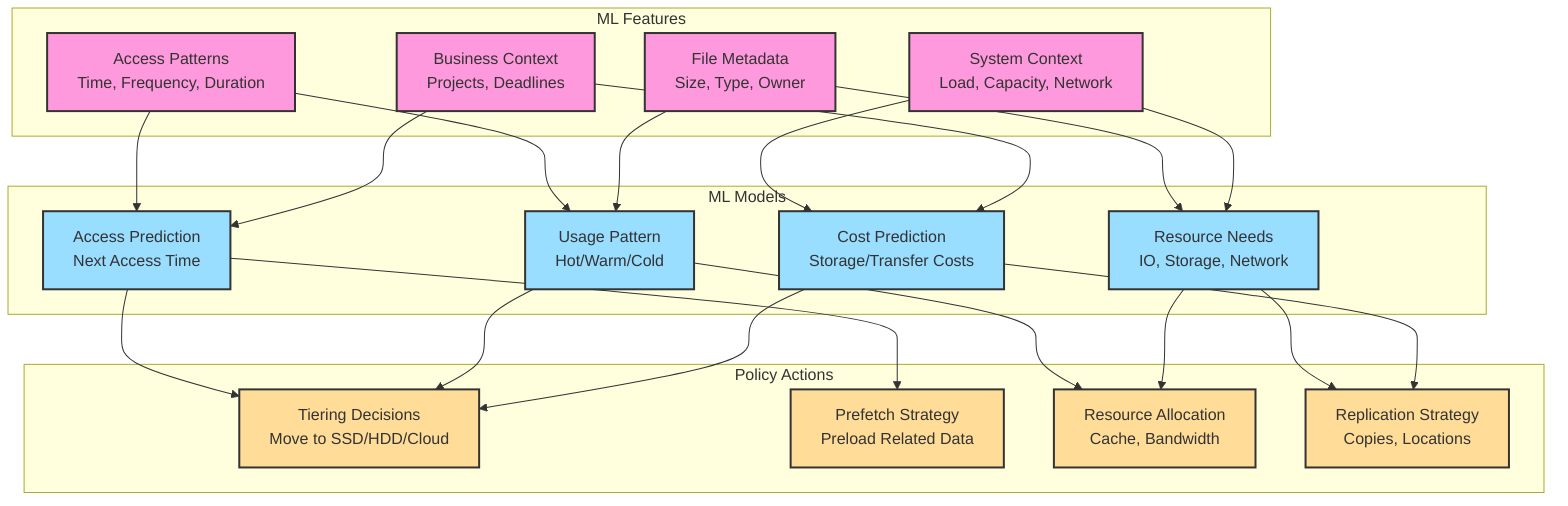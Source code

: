 graph TB
    subgraph "ML Features"
        F1[Access Patterns<br/>Time, Frequency, Duration]
        F2[File Metadata<br/>Size, Type, Owner]
        F3[System Context<br/>Load, Capacity, Network]
        F4[Business Context<br/>Projects, Deadlines]
    end

    subgraph "ML Models"
        M1[Access Prediction<br/>Next Access Time]
        M2[Usage Pattern<br/>Hot/Warm/Cold]
        M3[Resource Needs<br/>IO, Storage, Network]
        M4[Cost Prediction<br/>Storage/Transfer Costs]
    end

    subgraph "Policy Actions"
        A1[Tiering Decisions<br/>Move to SSD/HDD/Cloud]
        A2[Prefetch Strategy<br/>Preload Related Data]
        A3[Resource Allocation<br/>Cache, Bandwidth]
        A4[Replication Strategy<br/>Copies, Locations]
    end

    F1 --> M1
    F1 --> M2
    F2 --> M2
    F2 --> M3
    F3 --> M3
    F3 --> M4
    F4 --> M1
    F4 --> M4

    M1 --> A1
    M1 --> A2
    M2 --> A1
    M2 --> A3
    M3 --> A3
    M3 --> A4
    M4 --> A1
    M4 --> A4

    style F1 fill:#f9d,stroke:#333,stroke-width:2px
    style F2 fill:#f9d,stroke:#333,stroke-width:2px
    style F3 fill:#f9d,stroke:#333,stroke-width:2px
    style F4 fill:#f9d,stroke:#333,stroke-width:2px

    style M1 fill:#9df,stroke:#333,stroke-width:2px
    style M2 fill:#9df,stroke:#333,stroke-width:2px
    style M3 fill:#9df,stroke:#333,stroke-width:2px
    style M4 fill:#9df,stroke:#333,stroke-width:2px

    style A1 fill:#fd9,stroke:#333,stroke-width:2px
    style A2 fill:#fd9,stroke:#333,stroke-width:2px
    style A3 fill:#fd9,stroke:#333,stroke-width:2px
    style A4 fill:#fd9,stroke:#333,stroke-width:2px